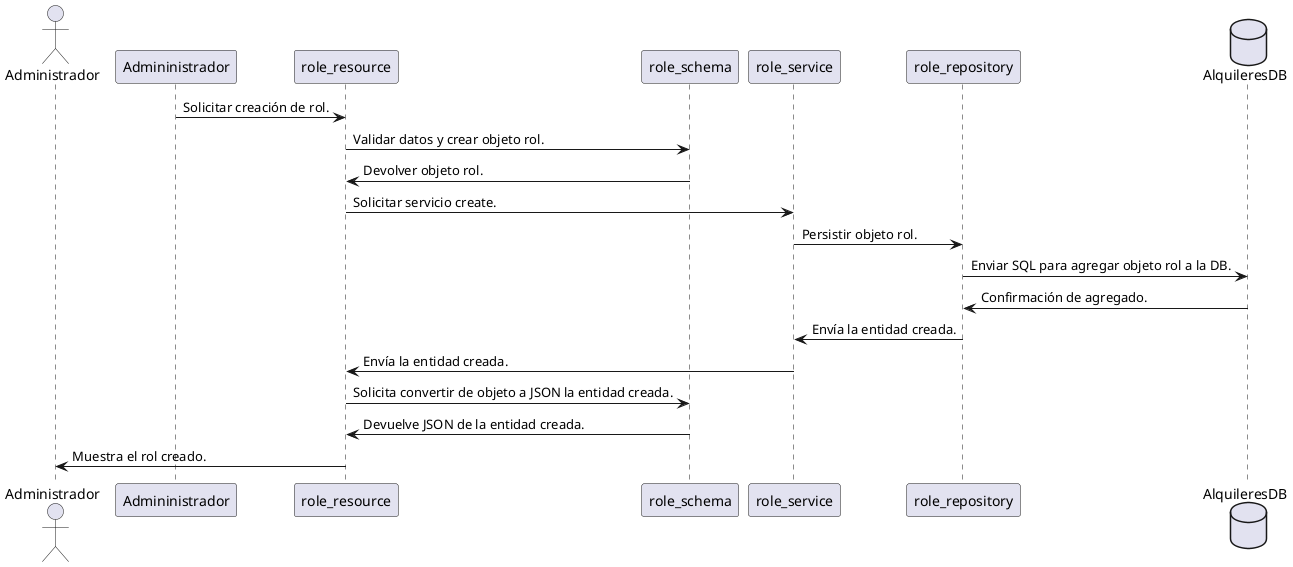 @startuml Diagrama de Secuencia - Creación de rol

actor Administrador

Admininistrador -> role_resource: Solicitar creación de rol.
role_resource -> role_schema: Validar datos y crear objeto rol.
role_schema -> role_resource: Devolver objeto rol.

role_resource -> role_service: Solicitar servicio create.
role_service -> role_repository: Persistir objeto rol.

database AlquileresDB

role_repository -> AlquileresDB: Enviar SQL para agregar objeto rol a la DB.
AlquileresDB -> role_repository: Confirmación de agregado.
role_repository -> role_service: Envía la entidad creada.
role_service -> role_resource: Envía la entidad creada.
role_resource -> role_schema: Solicita convertir de objeto a JSON la entidad creada.
role_schema -> role_resource: Devuelve JSON de la entidad creada.
role_resource -> Administrador: Muestra el rol creado.

@enduml
